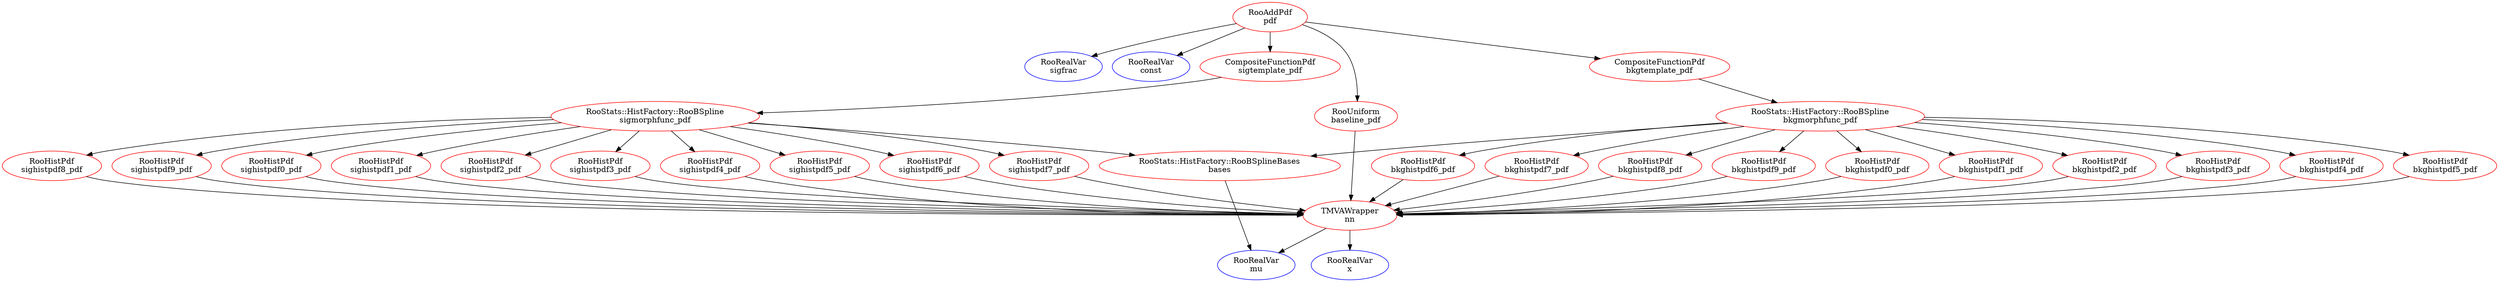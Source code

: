 digraph pdf{
"pdf" [ color=red, label="RooAddPdf
pdf"];
"sigfrac" [ color=blue, label="RooRealVar
sigfrac"];
"const" [ color=blue, label="RooRealVar
const"];
"sigtemplate_pdf" [ color=red, label="CompositeFunctionPdf
sigtemplate_pdf"];
"sigmorphfunc_pdf" [ color=red, label="RooStats::HistFactory::RooBSpline
sigmorphfunc_pdf"];
"bases" [ color=red, label="RooStats::HistFactory::RooBSplineBases
bases"];
"mu" [ color=blue, label="RooRealVar
mu"];
"sighistpdf0_pdf" [ color=red, label="RooHistPdf
sighistpdf0_pdf"];
"nn" [ color=red, label="TMVAWrapper
nn"];
"x" [ color=blue, label="RooRealVar
x"];
"sighistpdf1_pdf" [ color=red, label="RooHistPdf
sighistpdf1_pdf"];
"sighistpdf2_pdf" [ color=red, label="RooHistPdf
sighistpdf2_pdf"];
"sighistpdf3_pdf" [ color=red, label="RooHistPdf
sighistpdf3_pdf"];
"sighistpdf4_pdf" [ color=red, label="RooHistPdf
sighistpdf4_pdf"];
"sighistpdf5_pdf" [ color=red, label="RooHistPdf
sighistpdf5_pdf"];
"sighistpdf6_pdf" [ color=red, label="RooHistPdf
sighistpdf6_pdf"];
"sighistpdf7_pdf" [ color=red, label="RooHistPdf
sighistpdf7_pdf"];
"sighistpdf8_pdf" [ color=red, label="RooHistPdf
sighistpdf8_pdf"];
"sighistpdf9_pdf" [ color=red, label="RooHistPdf
sighistpdf9_pdf"];
"baseline_pdf" [ color=red, label="RooUniform
baseline_pdf"];
"bkgtemplate_pdf" [ color=red, label="CompositeFunctionPdf
bkgtemplate_pdf"];
"bkgmorphfunc_pdf" [ color=red, label="RooStats::HistFactory::RooBSpline
bkgmorphfunc_pdf"];
"bkghistpdf0_pdf" [ color=red, label="RooHistPdf
bkghistpdf0_pdf"];
"bkghistpdf1_pdf" [ color=red, label="RooHistPdf
bkghistpdf1_pdf"];
"bkghistpdf2_pdf" [ color=red, label="RooHistPdf
bkghistpdf2_pdf"];
"bkghistpdf3_pdf" [ color=red, label="RooHistPdf
bkghistpdf3_pdf"];
"bkghistpdf4_pdf" [ color=red, label="RooHistPdf
bkghistpdf4_pdf"];
"bkghistpdf5_pdf" [ color=red, label="RooHistPdf
bkghistpdf5_pdf"];
"bkghistpdf6_pdf" [ color=red, label="RooHistPdf
bkghistpdf6_pdf"];
"bkghistpdf7_pdf" [ color=red, label="RooHistPdf
bkghistpdf7_pdf"];
"bkghistpdf8_pdf" [ color=red, label="RooHistPdf
bkghistpdf8_pdf"];
"bkghistpdf9_pdf" [ color=red, label="RooHistPdf
bkghistpdf9_pdf"];
"sigtemplate_pdf" -> "sigmorphfunc_pdf";
"pdf" -> "sigtemplate_pdf";
"pdf" -> "baseline_pdf";
"pdf" -> "bkgtemplate_pdf";
"pdf" -> "sigfrac";
"pdf" -> "const";
"nn" -> "mu";
"nn" -> "x";
"sigmorphfunc_pdf" -> "sighistpdf0_pdf";
"sigmorphfunc_pdf" -> "sighistpdf1_pdf";
"sigmorphfunc_pdf" -> "sighistpdf2_pdf";
"sigmorphfunc_pdf" -> "sighistpdf3_pdf";
"sigmorphfunc_pdf" -> "sighistpdf4_pdf";
"sigmorphfunc_pdf" -> "sighistpdf5_pdf";
"sigmorphfunc_pdf" -> "sighistpdf6_pdf";
"sigmorphfunc_pdf" -> "sighistpdf7_pdf";
"sigmorphfunc_pdf" -> "sighistpdf8_pdf";
"sigmorphfunc_pdf" -> "sighistpdf9_pdf";
"sigmorphfunc_pdf" -> "bases";
"sighistpdf0_pdf" -> "nn";
"sighistpdf1_pdf" -> "nn";
"sighistpdf2_pdf" -> "nn";
"sighistpdf3_pdf" -> "nn";
"sighistpdf4_pdf" -> "nn";
"sighistpdf5_pdf" -> "nn";
"sighistpdf6_pdf" -> "nn";
"sighistpdf7_pdf" -> "nn";
"sighistpdf8_pdf" -> "nn";
"sighistpdf9_pdf" -> "nn";
"baseline_pdf" -> "nn";
"bkgtemplate_pdf" -> "bkgmorphfunc_pdf";
"bkgmorphfunc_pdf" -> "bkghistpdf0_pdf";
"bkgmorphfunc_pdf" -> "bkghistpdf1_pdf";
"bkgmorphfunc_pdf" -> "bkghistpdf2_pdf";
"bkgmorphfunc_pdf" -> "bkghistpdf3_pdf";
"bkgmorphfunc_pdf" -> "bkghistpdf4_pdf";
"bkgmorphfunc_pdf" -> "bkghistpdf5_pdf";
"bkgmorphfunc_pdf" -> "bkghistpdf6_pdf";
"bkgmorphfunc_pdf" -> "bkghistpdf7_pdf";
"bkgmorphfunc_pdf" -> "bkghistpdf8_pdf";
"bkgmorphfunc_pdf" -> "bkghistpdf9_pdf";
"bkgmorphfunc_pdf" -> "bases";
"bkghistpdf0_pdf" -> "nn";
"bkghistpdf1_pdf" -> "nn";
"bkghistpdf2_pdf" -> "nn";
"bkghistpdf3_pdf" -> "nn";
"bkghistpdf4_pdf" -> "nn";
"bkghistpdf5_pdf" -> "nn";
"bkghistpdf6_pdf" -> "nn";
"bkghistpdf7_pdf" -> "nn";
"bkghistpdf8_pdf" -> "nn";
"bkghistpdf9_pdf" -> "nn";
"bases" -> "mu";
}
